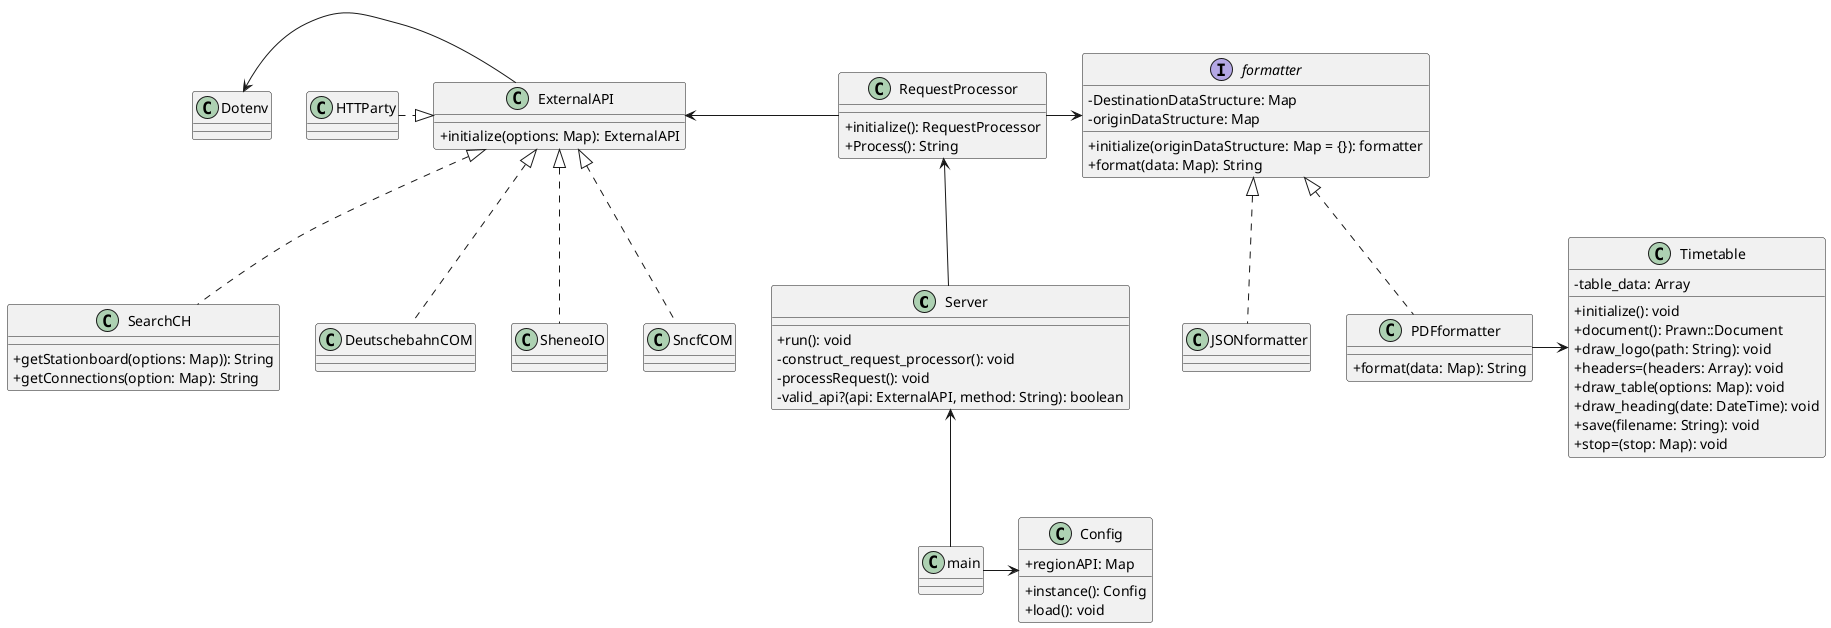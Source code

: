 @startuml Data Generator
skinparam classAttributeIconSize 0

class Server{
+ run(): void
- construct_request_processor(): void
- processRequest(): void
- valid_api?(api: ExternalAPI, method: String): boolean
}

class RequestProcessor{
    + initialize(): RequestProcessor
    + Process(): String
}

class ExternalAPI{
    + initialize(options: Map): ExternalAPI
}

class SearchCH{
    + getStationboard(options: Map)): String
    + getConnections(option: Map): String
}

interface formatter{
    - DestinationDataStructure: Map
    - originDataStructure: Map
    + initialize(originDataStructure: Map = {}): formatter
    + format(data: Map): String
}

class DeutschebahnCOM {
}

class SheneoIO {
}

class SncfCOM{
}

class JSONformatter{
}

class PDFformatter{
    + format(data: Map): String
}

class Timetable {
  - table_data: Array
  + initialize(): void
  + document(): Prawn::Document
  + draw_logo(path: String): void
  + headers=(headers: Array): void
  + draw_table(options: Map): void
  + draw_heading(date: DateTime): void
  + save(filename: String): void
  + stop=(stop: Map): void
}


class Dotenv{
}

'Singleton
class Config{
    'available regions will have one or more API classes associated with it
    + regionAPI: Map
    + instance(): Config
    + load(): void
}

RequestProcessor -right-> formatter
formatter <|.. JSONformatter
formatter <|.. PDFformatter

PDFformatter -right-> Timetable

ExternalAPI <|.left. HTTParty
SearchCH .up.|> ExternalAPI
DeutschebahnCOM .up.|> ExternalAPI
SheneoIO .up.|> ExternalAPI
SncfCOM .up.|> ExternalAPI

Server -up-> RequestProcessor
RequestProcessor -left-> ExternalAPI

'Dotenv file not a class
ExternalAPI -left-> Dotenv

'Main will be just a file, maybe called index, doesn't really matter
main -up-> Server
main -right-> Config

@enduml